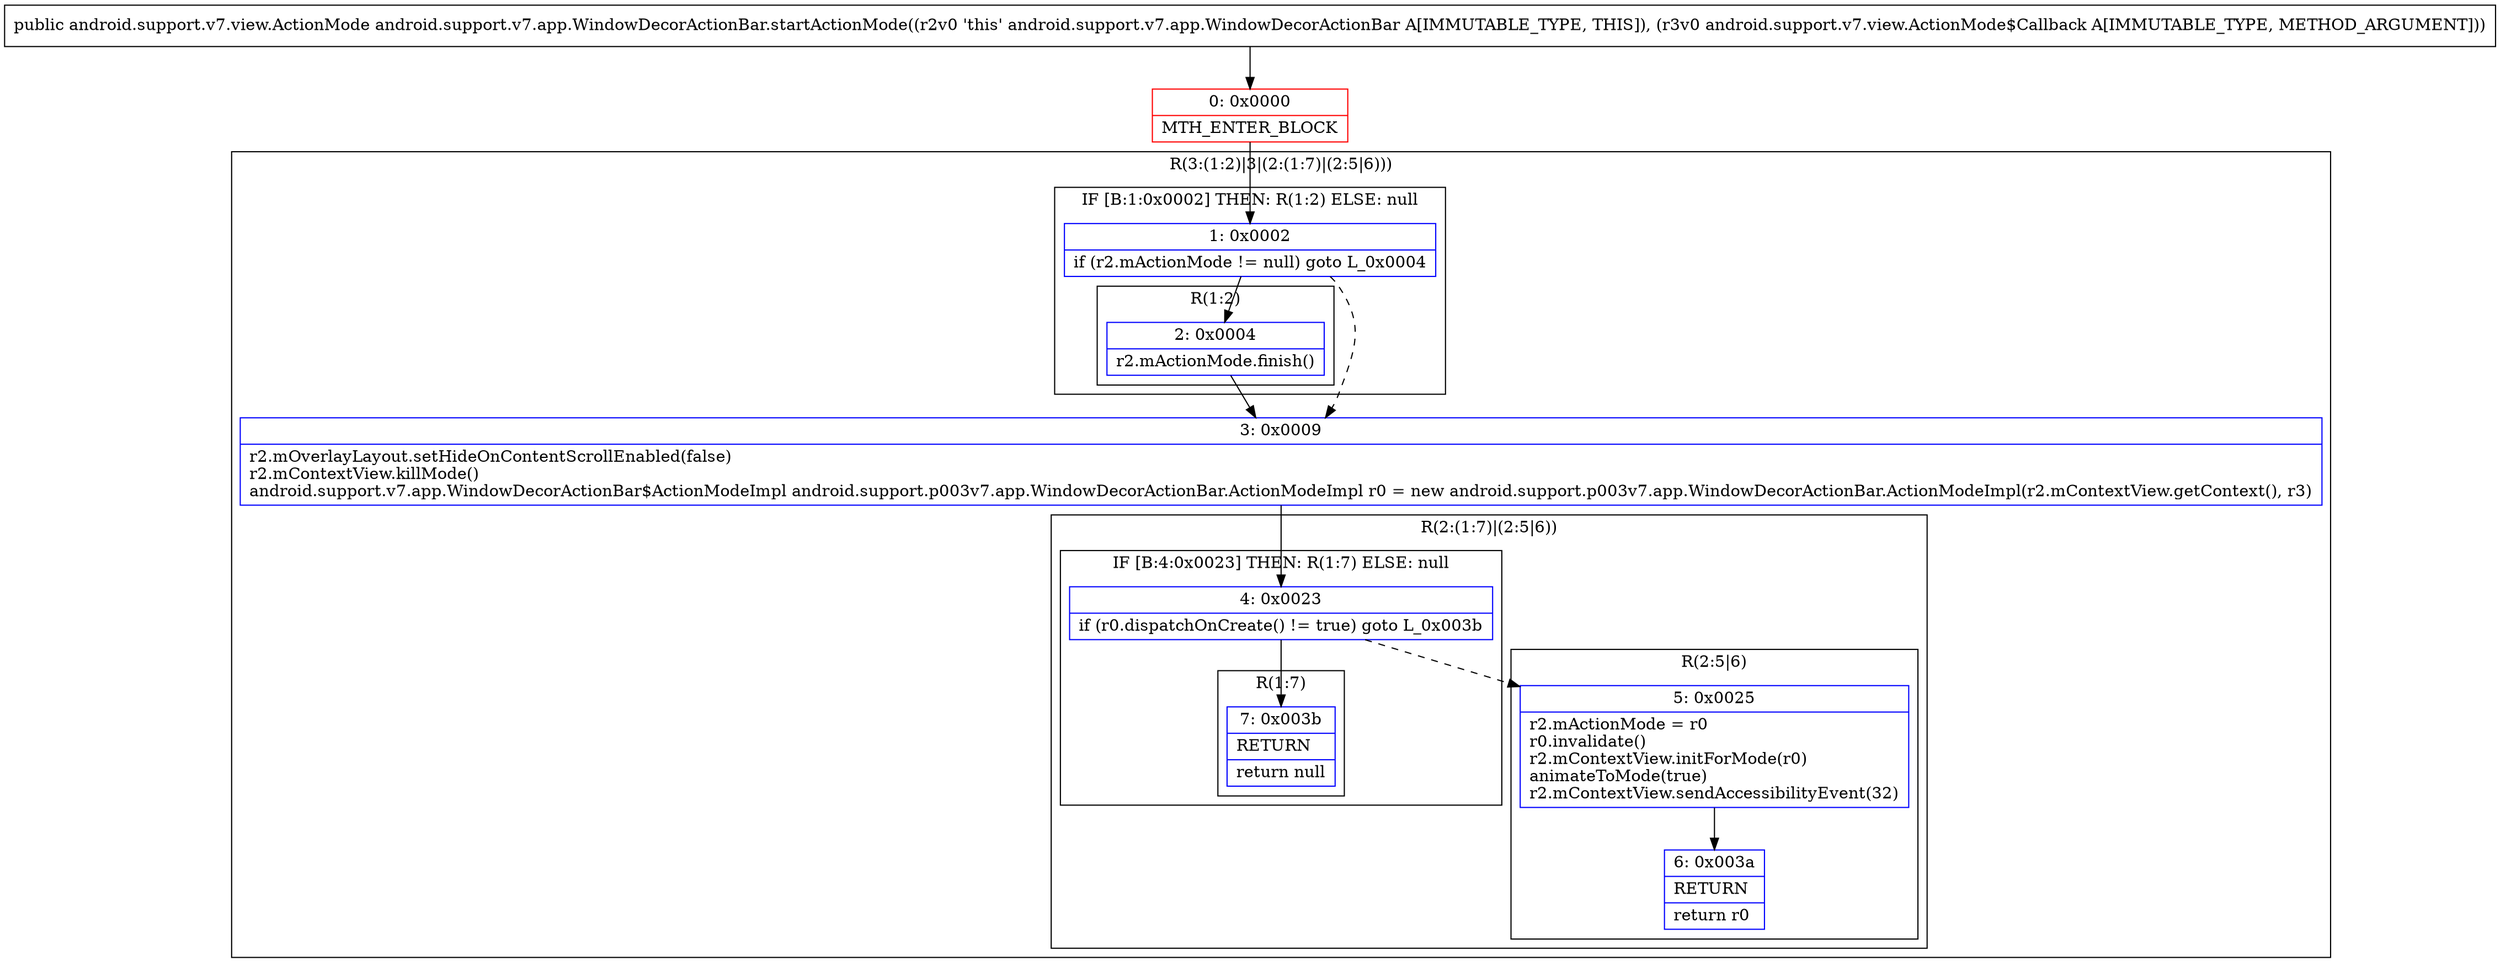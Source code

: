digraph "CFG forandroid.support.v7.app.WindowDecorActionBar.startActionMode(Landroid\/support\/v7\/view\/ActionMode$Callback;)Landroid\/support\/v7\/view\/ActionMode;" {
subgraph cluster_Region_1569999226 {
label = "R(3:(1:2)|3|(2:(1:7)|(2:5|6)))";
node [shape=record,color=blue];
subgraph cluster_IfRegion_1153820644 {
label = "IF [B:1:0x0002] THEN: R(1:2) ELSE: null";
node [shape=record,color=blue];
Node_1 [shape=record,label="{1\:\ 0x0002|if (r2.mActionMode != null) goto L_0x0004\l}"];
subgraph cluster_Region_299507685 {
label = "R(1:2)";
node [shape=record,color=blue];
Node_2 [shape=record,label="{2\:\ 0x0004|r2.mActionMode.finish()\l}"];
}
}
Node_3 [shape=record,label="{3\:\ 0x0009|r2.mOverlayLayout.setHideOnContentScrollEnabled(false)\lr2.mContextView.killMode()\landroid.support.v7.app.WindowDecorActionBar$ActionModeImpl android.support.p003v7.app.WindowDecorActionBar.ActionModeImpl r0 = new android.support.p003v7.app.WindowDecorActionBar.ActionModeImpl(r2.mContextView.getContext(), r3)\l}"];
subgraph cluster_Region_591203270 {
label = "R(2:(1:7)|(2:5|6))";
node [shape=record,color=blue];
subgraph cluster_IfRegion_639237319 {
label = "IF [B:4:0x0023] THEN: R(1:7) ELSE: null";
node [shape=record,color=blue];
Node_4 [shape=record,label="{4\:\ 0x0023|if (r0.dispatchOnCreate() != true) goto L_0x003b\l}"];
subgraph cluster_Region_1833976581 {
label = "R(1:7)";
node [shape=record,color=blue];
Node_7 [shape=record,label="{7\:\ 0x003b|RETURN\l|return null\l}"];
}
}
subgraph cluster_Region_582103925 {
label = "R(2:5|6)";
node [shape=record,color=blue];
Node_5 [shape=record,label="{5\:\ 0x0025|r2.mActionMode = r0\lr0.invalidate()\lr2.mContextView.initForMode(r0)\lanimateToMode(true)\lr2.mContextView.sendAccessibilityEvent(32)\l}"];
Node_6 [shape=record,label="{6\:\ 0x003a|RETURN\l|return r0\l}"];
}
}
}
Node_0 [shape=record,color=red,label="{0\:\ 0x0000|MTH_ENTER_BLOCK\l}"];
MethodNode[shape=record,label="{public android.support.v7.view.ActionMode android.support.v7.app.WindowDecorActionBar.startActionMode((r2v0 'this' android.support.v7.app.WindowDecorActionBar A[IMMUTABLE_TYPE, THIS]), (r3v0 android.support.v7.view.ActionMode$Callback A[IMMUTABLE_TYPE, METHOD_ARGUMENT])) }"];
MethodNode -> Node_0;
Node_1 -> Node_2;
Node_1 -> Node_3[style=dashed];
Node_2 -> Node_3;
Node_3 -> Node_4;
Node_4 -> Node_5[style=dashed];
Node_4 -> Node_7;
Node_5 -> Node_6;
Node_0 -> Node_1;
}

